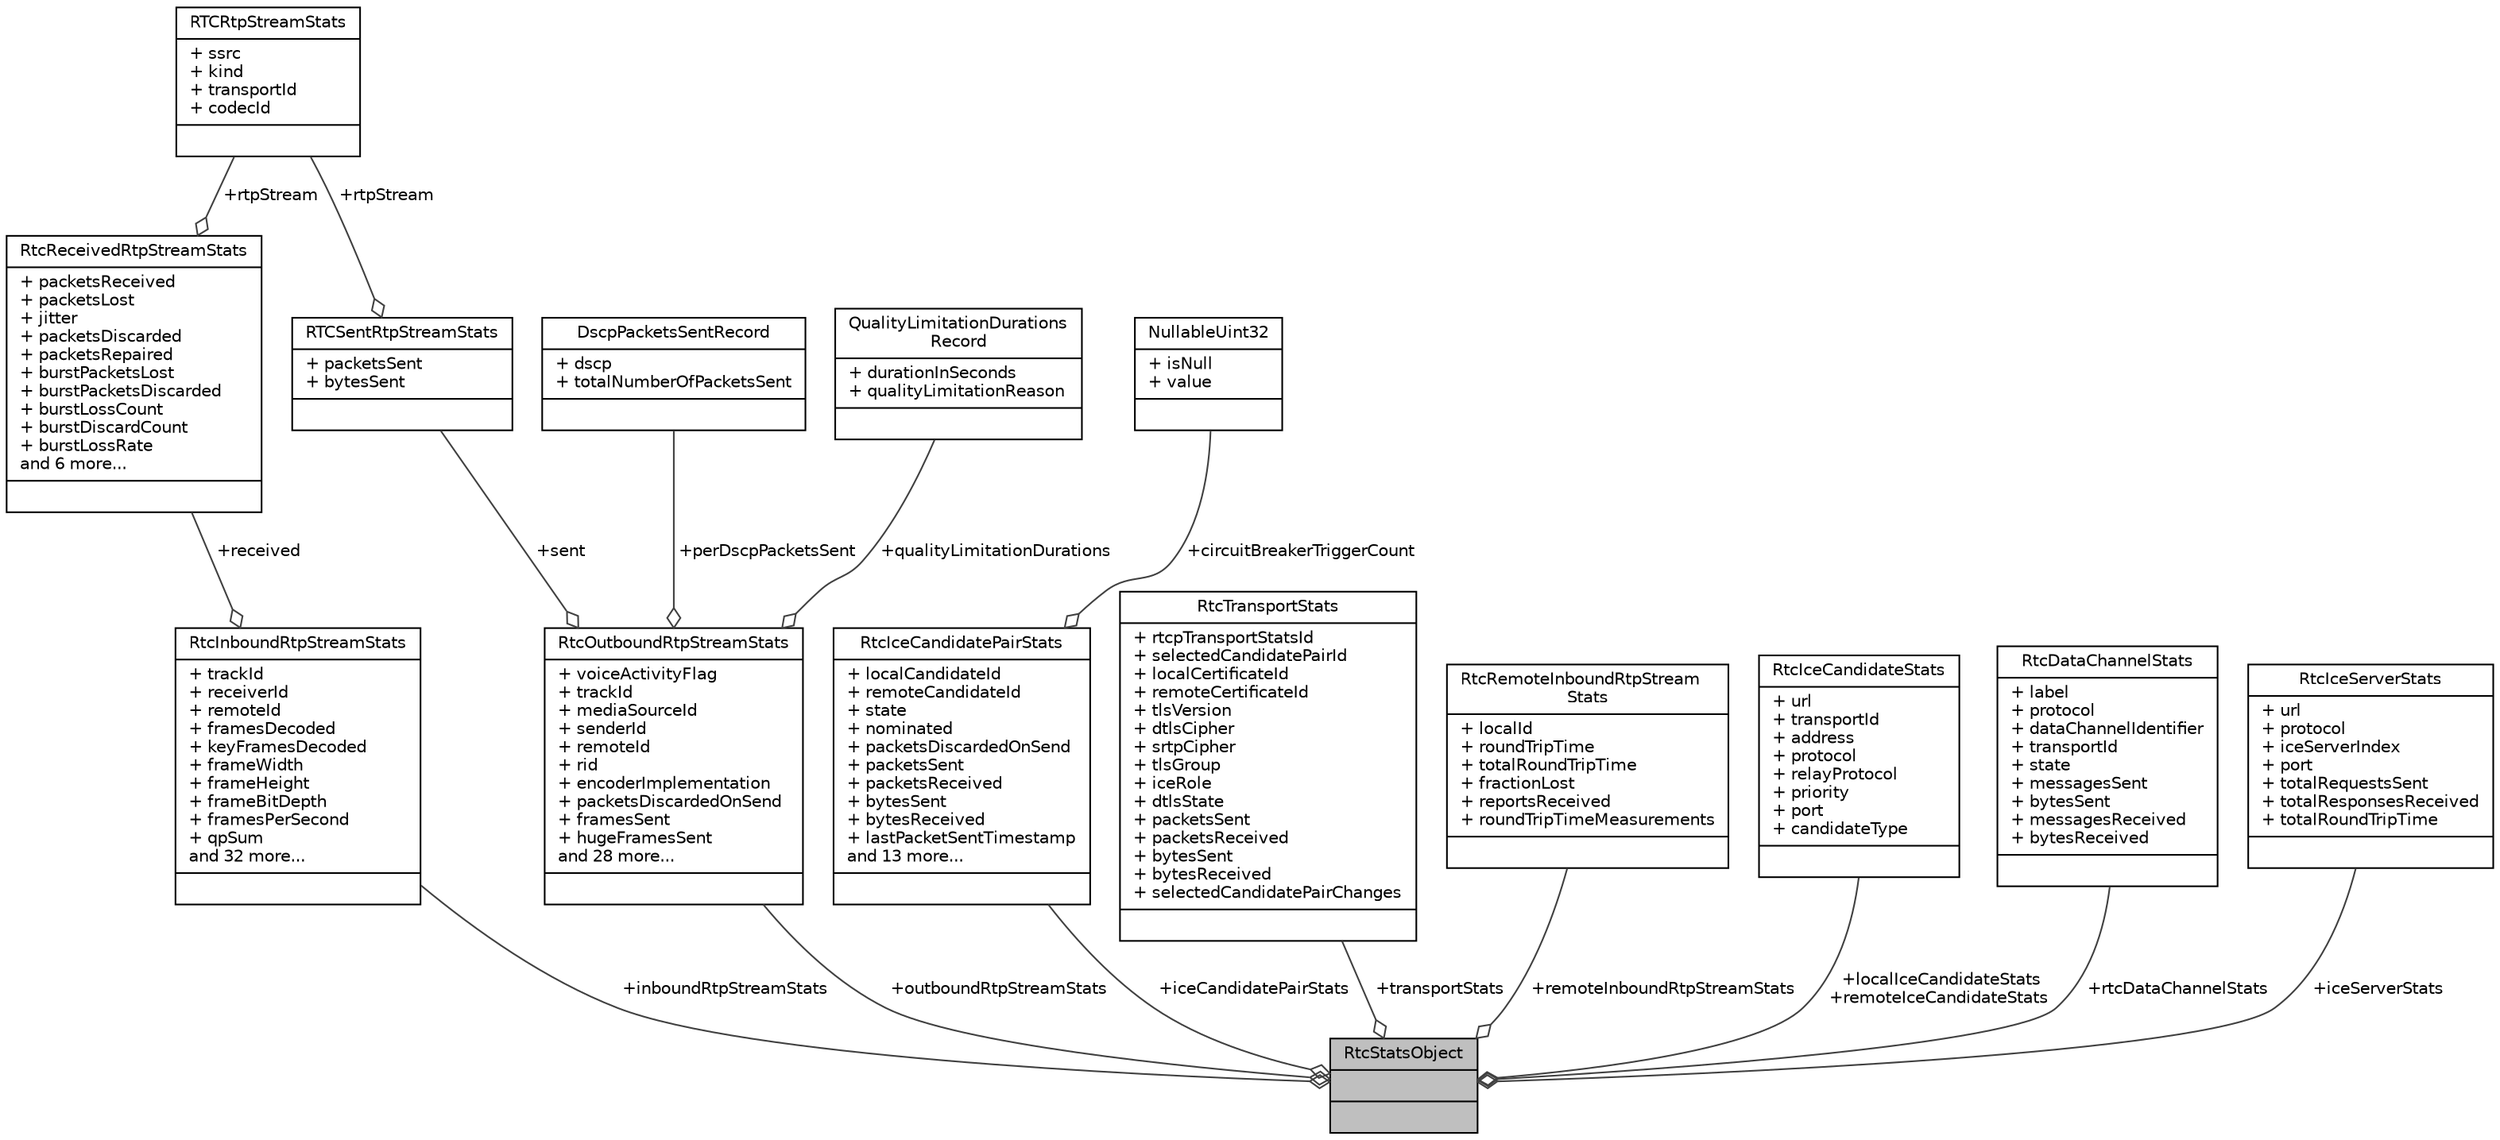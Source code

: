 digraph "RtcStatsObject"
{
 // LATEX_PDF_SIZE
  edge [fontname="Helvetica",fontsize="10",labelfontname="Helvetica",labelfontsize="10"];
  node [fontname="Helvetica",fontsize="10",shape=record];
  Node1 [label="{RtcStatsObject\n||}",height=0.2,width=0.4,color="black", fillcolor="grey75", style="filled", fontcolor="black",tooltip="RTCStatsObject Represents an object passed in by the application developer which will be populated in..."];
  Node2 -> Node1 [color="grey25",fontsize="10",style="solid",label=" +inboundRtpStreamStats" ,arrowhead="odiamond",fontname="Helvetica"];
  Node2 [label="{RtcInboundRtpStreamStats\n|+ trackId\l+ receiverId\l+ remoteId\l+ framesDecoded\l+ keyFramesDecoded\l+ frameWidth\l+ frameHeight\l+ frameBitDepth\l+ framesPerSecond\l+ qpSum\land 32 more...\l|}",height=0.2,width=0.4,color="black", fillcolor="white", style="filled",URL="$structRtcInboundRtpStreamStats.html",tooltip="The RTCInboundRtpStreamStats dictionary represents the measurement metrics for the incoming RTP media..."];
  Node3 -> Node2 [color="grey25",fontsize="10",style="solid",label=" +received" ,arrowhead="odiamond",fontname="Helvetica"];
  Node3 [label="{RtcReceivedRtpStreamStats\n|+ packetsReceived\l+ packetsLost\l+ jitter\l+ packetsDiscarded\l+ packetsRepaired\l+ burstPacketsLost\l+ burstPacketsDiscarded\l+ burstLossCount\l+ burstDiscardCount\l+ burstLossRate\land 6 more...\l|}",height=0.2,width=0.4,color="black", fillcolor="white", style="filled",URL="$structRtcReceivedRtpStreamStats.html",tooltip=" "];
  Node4 -> Node3 [color="grey25",fontsize="10",style="solid",label=" +rtpStream" ,arrowhead="odiamond",fontname="Helvetica"];
  Node4 [label="{RTCRtpStreamStats\n|+ ssrc\l+ kind\l+ transportId\l+ codecId\l|}",height=0.2,width=0.4,color="black", fillcolor="white", style="filled",URL="$structRTCRtpStreamStats.html",tooltip="RTCRtpStreamStats captures stream stats that will be used as part of RTCSentRtpStreamStats report Ref..."];
  Node5 -> Node1 [color="grey25",fontsize="10",style="solid",label=" +outboundRtpStreamStats" ,arrowhead="odiamond",fontname="Helvetica"];
  Node5 [label="{RtcOutboundRtpStreamStats\n|+ voiceActivityFlag\l+ trackId\l+ mediaSourceId\l+ senderId\l+ remoteId\l+ rid\l+ encoderImplementation\l+ packetsDiscardedOnSend\l+ framesSent\l+ hugeFramesSent\land 28 more...\l|}",height=0.2,width=0.4,color="black", fillcolor="white", style="filled",URL="$structRtcOutboundRtpStreamStats.html",tooltip="RtcOutboundRtpStreamStats Gathers stats for media stream from the embedded device Note: RTCOutboundRt..."];
  Node6 -> Node5 [color="grey25",fontsize="10",style="solid",label=" +sent" ,arrowhead="odiamond",fontname="Helvetica"];
  Node6 [label="{RTCSentRtpStreamStats\n|+ packetsSent\l+ bytesSent\l|}",height=0.2,width=0.4,color="black", fillcolor="white", style="filled",URL="$structRTCSentRtpStreamStats.html",tooltip="RTCSentRtpStreamStats will be used as part of outbound Rtp stats Reference: https://www...."];
  Node4 -> Node6 [color="grey25",fontsize="10",style="solid",label=" +rtpStream" ,arrowhead="odiamond",fontname="Helvetica"];
  Node7 -> Node5 [color="grey25",fontsize="10",style="solid",label=" +perDscpPacketsSent" ,arrowhead="odiamond",fontname="Helvetica"];
  Node7 [label="{DscpPacketsSentRecord\n|+ dscp\l+ totalNumberOfPacketsSent\l|}",height=0.2,width=0.4,color="black", fillcolor="white", style="filled",URL="$structDscpPacketsSentRecord.html",tooltip="Record of total number of packets sent per DSCP. Used by RTCOutboundRtpStreamStats object."];
  Node8 -> Node5 [color="grey25",fontsize="10",style="solid",label=" +qualityLimitationDurations" ,arrowhead="odiamond",fontname="Helvetica"];
  Node8 [label="{QualityLimitationDurations\lRecord\n|+ durationInSeconds\l+ qualityLimitationReason\l|}",height=0.2,width=0.4,color="black", fillcolor="white", style="filled",URL="$structQualityLimitationDurationsRecord.html",tooltip=" "];
  Node9 -> Node1 [color="grey25",fontsize="10",style="solid",label=" +iceCandidatePairStats" ,arrowhead="odiamond",fontname="Helvetica"];
  Node9 [label="{RtcIceCandidatePairStats\n|+ localCandidateId\l+ remoteCandidateId\l+ state\l+ nominated\l+ packetsDiscardedOnSend\l+ packetsSent\l+ packetsReceived\l+ bytesSent\l+ bytesReceived\l+ lastPacketSentTimestamp\land 13 more...\l|}",height=0.2,width=0.4,color="black", fillcolor="white", style="filled",URL="$structRtcIceCandidatePairStats.html",tooltip="RtcIceCandidatePairStats Stats related to the local-remote ICE candidate pair."];
  Node10 -> Node9 [color="grey25",fontsize="10",style="solid",label=" +circuitBreakerTriggerCount" ,arrowhead="odiamond",fontname="Helvetica"];
  Node10 [label="{NullableUint32\n|+ isNull\l+ value\l|}",height=0.2,width=0.4,color="black", fillcolor="white", style="filled",URL="$structNullableUint32.html",tooltip="Custom data type to allow setting UINT32 data type to NULL since C does not support setting basic dat..."];
  Node11 -> Node1 [color="grey25",fontsize="10",style="solid",label=" +transportStats" ,arrowhead="odiamond",fontname="Helvetica"];
  Node11 [label="{RtcTransportStats\n|+ rtcpTransportStatsId\l+ selectedCandidatePairId\l+ localCertificateId\l+ remoteCertificateId\l+ tlsVersion\l+ dtlsCipher\l+ srtpCipher\l+ tlsGroup\l+ iceRole\l+ dtlsState\l+ packetsSent\l+ packetsReceived\l+ bytesSent\l+ bytesReceived\l+ selectedCandidatePairChanges\l|}",height=0.2,width=0.4,color="black", fillcolor="white", style="filled",URL="$structRtcTransportStats.html",tooltip="RtcTransportStats Represents the stats corresponding to an RTCDtlsTransport and its underlying RTCIce..."];
  Node12 -> Node1 [color="grey25",fontsize="10",style="solid",label=" +remoteInboundRtpStreamStats" ,arrowhead="odiamond",fontname="Helvetica"];
  Node12 [label="{RtcRemoteInboundRtpStream\lStats\n|+ localId\l+ roundTripTime\l+ totalRoundTripTime\l+ fractionLost\l+ reportsReceived\l+ roundTripTimeMeasurements\l|}",height=0.2,width=0.4,color="black", fillcolor="white", style="filled",URL="$structRtcRemoteInboundRtpStreamStats.html",tooltip="RTCRemoteInboundRtpStreamStats Represents the remote endpoint's measurement metrics for a particular ..."];
  Node13 -> Node1 [color="grey25",fontsize="10",style="solid",label=" +localIceCandidateStats\n+remoteIceCandidateStats" ,arrowhead="odiamond",fontname="Helvetica"];
  Node13 [label="{RtcIceCandidateStats\n|+ url\l+ transportId\l+ address\l+ protocol\l+ relayProtocol\l+ priority\l+ port\l+ candidateType\l|}",height=0.2,width=0.4,color="black", fillcolor="white", style="filled",URL="$structRtcIceCandidateStats.html",tooltip=": RtcIceCandidateStats Stats related to a specific candidate in a pair"];
  Node14 -> Node1 [color="grey25",fontsize="10",style="solid",label=" +rtcDataChannelStats" ,arrowhead="odiamond",fontname="Helvetica"];
  Node14 [label="{RtcDataChannelStats\n|+ label\l+ protocol\l+ dataChannelIdentifier\l+ transportId\l+ state\l+ messagesSent\l+ bytesSent\l+ messagesReceived\l+ bytesReceived\l|}",height=0.2,width=0.4,color="black", fillcolor="white", style="filled",URL="$structRtcDataChannelStats.html",tooltip=" "];
  Node15 -> Node1 [color="grey25",fontsize="10",style="solid",label=" +iceServerStats" ,arrowhead="odiamond",fontname="Helvetica"];
  Node15 [label="{RtcIceServerStats\n|+ url\l+ protocol\l+ iceServerIndex\l+ port\l+ totalRequestsSent\l+ totalResponsesReceived\l+ totalRoundTripTime\l|}",height=0.2,width=0.4,color="black", fillcolor="white", style="filled",URL="$structRtcIceServerStats.html",tooltip=": RtcIceServerStats Stats related to the ICE Server"];
}
